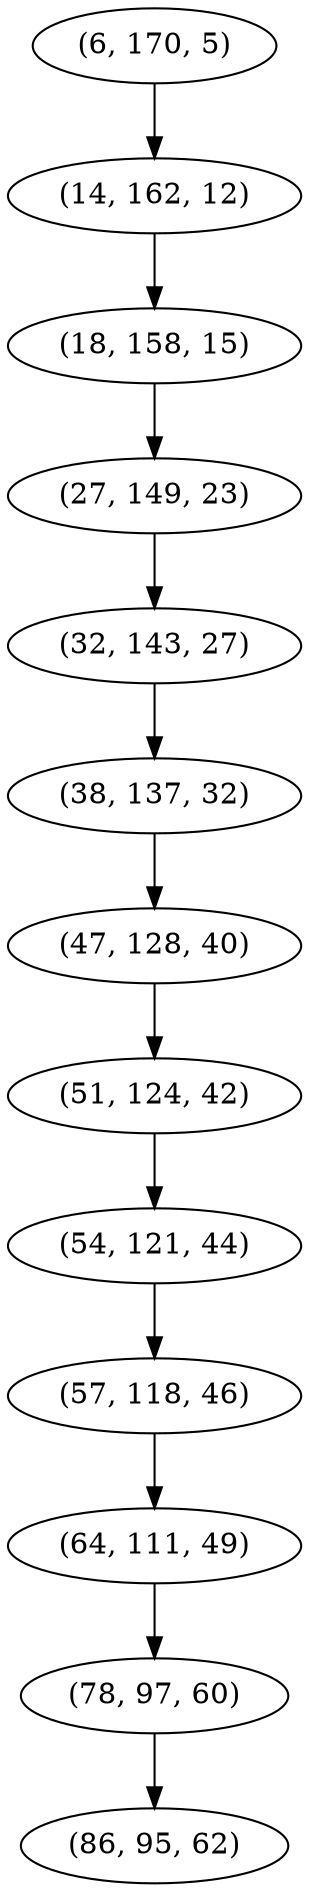 digraph tree {
    "(6, 170, 5)";
    "(14, 162, 12)";
    "(18, 158, 15)";
    "(27, 149, 23)";
    "(32, 143, 27)";
    "(38, 137, 32)";
    "(47, 128, 40)";
    "(51, 124, 42)";
    "(54, 121, 44)";
    "(57, 118, 46)";
    "(64, 111, 49)";
    "(78, 97, 60)";
    "(86, 95, 62)";
    "(6, 170, 5)" -> "(14, 162, 12)";
    "(14, 162, 12)" -> "(18, 158, 15)";
    "(18, 158, 15)" -> "(27, 149, 23)";
    "(27, 149, 23)" -> "(32, 143, 27)";
    "(32, 143, 27)" -> "(38, 137, 32)";
    "(38, 137, 32)" -> "(47, 128, 40)";
    "(47, 128, 40)" -> "(51, 124, 42)";
    "(51, 124, 42)" -> "(54, 121, 44)";
    "(54, 121, 44)" -> "(57, 118, 46)";
    "(57, 118, 46)" -> "(64, 111, 49)";
    "(64, 111, 49)" -> "(78, 97, 60)";
    "(78, 97, 60)" -> "(86, 95, 62)";
}
